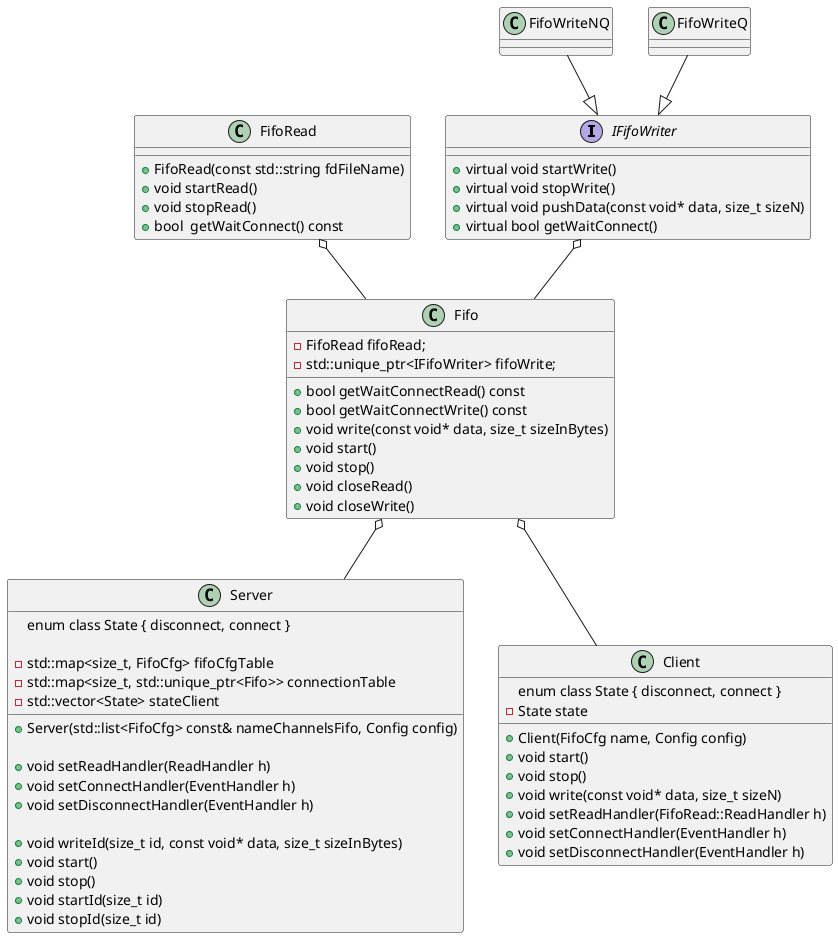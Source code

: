 @startuml

interface IFifoWriter {
	+virtual void startWrite()
	+virtual void stopWrite()
	+virtual void pushData(const void* data, size_t sizeN)
	+virtual bool getWaitConnect()

}



class FifoWriteNQ
class FifoWriteQ

FifoWriteNQ --|> IFifoWriter
FifoWriteQ --|> IFifoWriter

class FifoRead {
	+FifoRead(const std::string fdFileName)
	+void startRead()
	+void stopRead()
	+bool  getWaitConnect() const
}

class Fifo {
	+bool getWaitConnectRead() const
	+bool getWaitConnectWrite() const
	+void write(const void* data, size_t sizeInBytes)
	+void start()
	+void stop()
	+void closeRead()
	+void closeWrite()

	-FifoRead fifoRead;
    -std::unique_ptr<IFifoWriter> fifoWrite;
}

FifoRead o--Fifo
IFifoWriter o--Fifo



class Server {
	+Server(std::list<FifoCfg> const& nameChannelsFifo, Config config)

	+void setReadHandler(ReadHandler h)
	+void setConnectHandler(EventHandler h)
	+void setDisconnectHandler(EventHandler h)

	+void writeId(size_t id, const void* data, size_t sizeInBytes)
	+void start()
	+void stop()
    +void startId(size_t id)
    +void stopId(size_t id)

enum class State { disconnect, connect }

	-std::map<size_t, FifoCfg> fifoCfgTable
	-std::map<size_t, std::unique_ptr<Fifo>> connectionTable
    -std::vector<State> stateClient
}
Fifo o--Server

class Client {
	+Client(FifoCfg name, Config config)
	+void start()
	+void stop()
	+void write(const void* data, size_t sizeN)
	+void setReadHandler(FifoRead::ReadHandler h)
	+void setConnectHandler(EventHandler h)
	+void setDisconnectHandler(EventHandler h)
	enum class State { disconnect, connect }
	-State state
}

Fifo o--Client

@enduml
